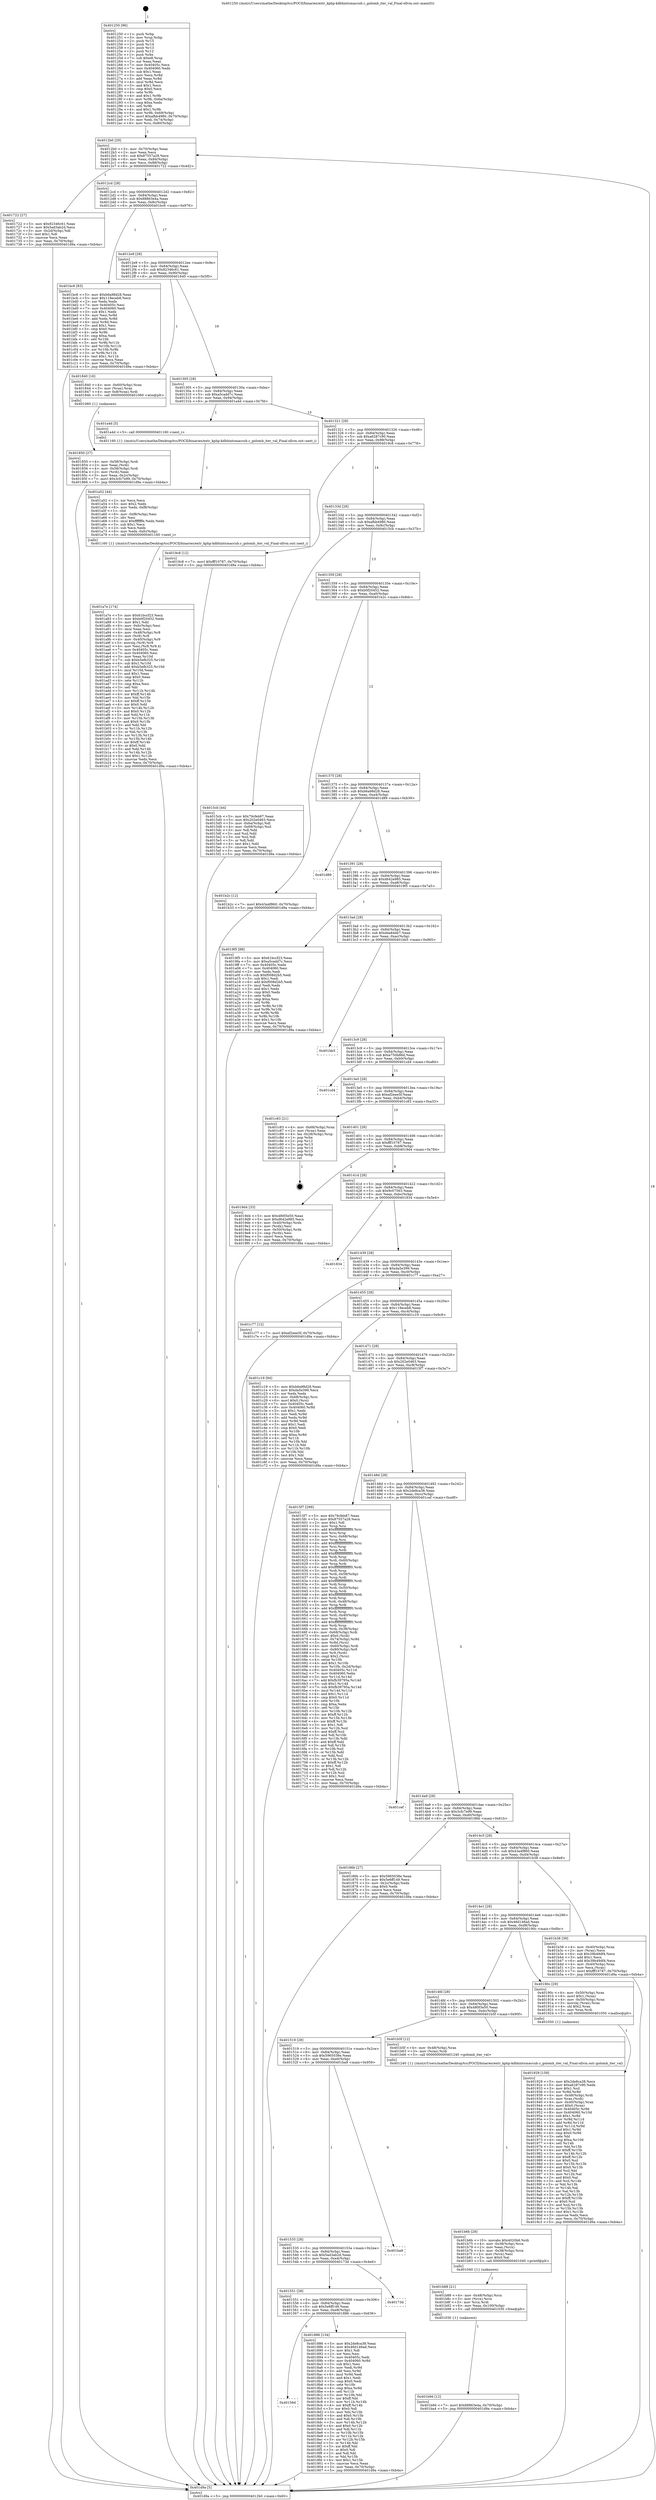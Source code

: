 digraph "0x401250" {
  label = "0x401250 (/mnt/c/Users/mathe/Desktop/tcc/POCII/binaries/extr_kphp-kdbhintsmaccub.c_golomb_iter_val_Final-ollvm.out::main(0))"
  labelloc = "t"
  node[shape=record]

  Entry [label="",width=0.3,height=0.3,shape=circle,fillcolor=black,style=filled]
  "0x4012b0" [label="{
     0x4012b0 [29]\l
     | [instrs]\l
     &nbsp;&nbsp;0x4012b0 \<+3\>: mov -0x70(%rbp),%eax\l
     &nbsp;&nbsp;0x4012b3 \<+2\>: mov %eax,%ecx\l
     &nbsp;&nbsp;0x4012b5 \<+6\>: sub $0x87557a28,%ecx\l
     &nbsp;&nbsp;0x4012bb \<+6\>: mov %eax,-0x84(%rbp)\l
     &nbsp;&nbsp;0x4012c1 \<+6\>: mov %ecx,-0x88(%rbp)\l
     &nbsp;&nbsp;0x4012c7 \<+6\>: je 0000000000401722 \<main+0x4d2\>\l
  }"]
  "0x401722" [label="{
     0x401722 [27]\l
     | [instrs]\l
     &nbsp;&nbsp;0x401722 \<+5\>: mov $0x92346c61,%eax\l
     &nbsp;&nbsp;0x401727 \<+5\>: mov $0x5ad3ab2d,%ecx\l
     &nbsp;&nbsp;0x40172c \<+3\>: mov -0x2d(%rbp),%dl\l
     &nbsp;&nbsp;0x40172f \<+3\>: test $0x1,%dl\l
     &nbsp;&nbsp;0x401732 \<+3\>: cmovne %ecx,%eax\l
     &nbsp;&nbsp;0x401735 \<+3\>: mov %eax,-0x70(%rbp)\l
     &nbsp;&nbsp;0x401738 \<+5\>: jmp 0000000000401d9a \<main+0xb4a\>\l
  }"]
  "0x4012cd" [label="{
     0x4012cd [28]\l
     | [instrs]\l
     &nbsp;&nbsp;0x4012cd \<+5\>: jmp 00000000004012d2 \<main+0x82\>\l
     &nbsp;&nbsp;0x4012d2 \<+6\>: mov -0x84(%rbp),%eax\l
     &nbsp;&nbsp;0x4012d8 \<+5\>: sub $0x88863e4a,%eax\l
     &nbsp;&nbsp;0x4012dd \<+6\>: mov %eax,-0x8c(%rbp)\l
     &nbsp;&nbsp;0x4012e3 \<+6\>: je 0000000000401bc6 \<main+0x976\>\l
  }"]
  Exit [label="",width=0.3,height=0.3,shape=circle,fillcolor=black,style=filled,peripheries=2]
  "0x401bc6" [label="{
     0x401bc6 [83]\l
     | [instrs]\l
     &nbsp;&nbsp;0x401bc6 \<+5\>: mov $0xb6a98d28,%eax\l
     &nbsp;&nbsp;0x401bcb \<+5\>: mov $0x119eceb8,%ecx\l
     &nbsp;&nbsp;0x401bd0 \<+2\>: xor %edx,%edx\l
     &nbsp;&nbsp;0x401bd2 \<+7\>: mov 0x40405c,%esi\l
     &nbsp;&nbsp;0x401bd9 \<+7\>: mov 0x404060,%edi\l
     &nbsp;&nbsp;0x401be0 \<+3\>: sub $0x1,%edx\l
     &nbsp;&nbsp;0x401be3 \<+3\>: mov %esi,%r8d\l
     &nbsp;&nbsp;0x401be6 \<+3\>: add %edx,%r8d\l
     &nbsp;&nbsp;0x401be9 \<+4\>: imul %r8d,%esi\l
     &nbsp;&nbsp;0x401bed \<+3\>: and $0x1,%esi\l
     &nbsp;&nbsp;0x401bf0 \<+3\>: cmp $0x0,%esi\l
     &nbsp;&nbsp;0x401bf3 \<+4\>: sete %r9b\l
     &nbsp;&nbsp;0x401bf7 \<+3\>: cmp $0xa,%edi\l
     &nbsp;&nbsp;0x401bfa \<+4\>: setl %r10b\l
     &nbsp;&nbsp;0x401bfe \<+3\>: mov %r9b,%r11b\l
     &nbsp;&nbsp;0x401c01 \<+3\>: and %r10b,%r11b\l
     &nbsp;&nbsp;0x401c04 \<+3\>: xor %r10b,%r9b\l
     &nbsp;&nbsp;0x401c07 \<+3\>: or %r9b,%r11b\l
     &nbsp;&nbsp;0x401c0a \<+4\>: test $0x1,%r11b\l
     &nbsp;&nbsp;0x401c0e \<+3\>: cmovne %ecx,%eax\l
     &nbsp;&nbsp;0x401c11 \<+3\>: mov %eax,-0x70(%rbp)\l
     &nbsp;&nbsp;0x401c14 \<+5\>: jmp 0000000000401d9a \<main+0xb4a\>\l
  }"]
  "0x4012e9" [label="{
     0x4012e9 [28]\l
     | [instrs]\l
     &nbsp;&nbsp;0x4012e9 \<+5\>: jmp 00000000004012ee \<main+0x9e\>\l
     &nbsp;&nbsp;0x4012ee \<+6\>: mov -0x84(%rbp),%eax\l
     &nbsp;&nbsp;0x4012f4 \<+5\>: sub $0x92346c61,%eax\l
     &nbsp;&nbsp;0x4012f9 \<+6\>: mov %eax,-0x90(%rbp)\l
     &nbsp;&nbsp;0x4012ff \<+6\>: je 0000000000401840 \<main+0x5f0\>\l
  }"]
  "0x401b9d" [label="{
     0x401b9d [12]\l
     | [instrs]\l
     &nbsp;&nbsp;0x401b9d \<+7\>: movl $0x88863e4a,-0x70(%rbp)\l
     &nbsp;&nbsp;0x401ba4 \<+5\>: jmp 0000000000401d9a \<main+0xb4a\>\l
  }"]
  "0x401840" [label="{
     0x401840 [16]\l
     | [instrs]\l
     &nbsp;&nbsp;0x401840 \<+4\>: mov -0x60(%rbp),%rax\l
     &nbsp;&nbsp;0x401844 \<+3\>: mov (%rax),%rax\l
     &nbsp;&nbsp;0x401847 \<+4\>: mov 0x8(%rax),%rdi\l
     &nbsp;&nbsp;0x40184b \<+5\>: call 0000000000401060 \<atoi@plt\>\l
     | [calls]\l
     &nbsp;&nbsp;0x401060 \{1\} (unknown)\l
  }"]
  "0x401305" [label="{
     0x401305 [28]\l
     | [instrs]\l
     &nbsp;&nbsp;0x401305 \<+5\>: jmp 000000000040130a \<main+0xba\>\l
     &nbsp;&nbsp;0x40130a \<+6\>: mov -0x84(%rbp),%eax\l
     &nbsp;&nbsp;0x401310 \<+5\>: sub $0xa5cadd7c,%eax\l
     &nbsp;&nbsp;0x401315 \<+6\>: mov %eax,-0x94(%rbp)\l
     &nbsp;&nbsp;0x40131b \<+6\>: je 0000000000401a4d \<main+0x7fd\>\l
  }"]
  "0x401b88" [label="{
     0x401b88 [21]\l
     | [instrs]\l
     &nbsp;&nbsp;0x401b88 \<+4\>: mov -0x48(%rbp),%rcx\l
     &nbsp;&nbsp;0x401b8c \<+3\>: mov (%rcx),%rcx\l
     &nbsp;&nbsp;0x401b8f \<+3\>: mov %rcx,%rdi\l
     &nbsp;&nbsp;0x401b92 \<+6\>: mov %eax,-0x100(%rbp)\l
     &nbsp;&nbsp;0x401b98 \<+5\>: call 0000000000401030 \<free@plt\>\l
     | [calls]\l
     &nbsp;&nbsp;0x401030 \{1\} (unknown)\l
  }"]
  "0x401a4d" [label="{
     0x401a4d [5]\l
     | [instrs]\l
     &nbsp;&nbsp;0x401a4d \<+5\>: call 0000000000401160 \<next_i\>\l
     | [calls]\l
     &nbsp;&nbsp;0x401160 \{1\} (/mnt/c/Users/mathe/Desktop/tcc/POCII/binaries/extr_kphp-kdbhintsmaccub.c_golomb_iter_val_Final-ollvm.out::next_i)\l
  }"]
  "0x401321" [label="{
     0x401321 [28]\l
     | [instrs]\l
     &nbsp;&nbsp;0x401321 \<+5\>: jmp 0000000000401326 \<main+0xd6\>\l
     &nbsp;&nbsp;0x401326 \<+6\>: mov -0x84(%rbp),%eax\l
     &nbsp;&nbsp;0x40132c \<+5\>: sub $0xa6287c90,%eax\l
     &nbsp;&nbsp;0x401331 \<+6\>: mov %eax,-0x98(%rbp)\l
     &nbsp;&nbsp;0x401337 \<+6\>: je 00000000004019c8 \<main+0x778\>\l
  }"]
  "0x401b6b" [label="{
     0x401b6b [29]\l
     | [instrs]\l
     &nbsp;&nbsp;0x401b6b \<+10\>: movabs $0x4020b6,%rdi\l
     &nbsp;&nbsp;0x401b75 \<+4\>: mov -0x38(%rbp),%rcx\l
     &nbsp;&nbsp;0x401b79 \<+2\>: mov %eax,(%rcx)\l
     &nbsp;&nbsp;0x401b7b \<+4\>: mov -0x38(%rbp),%rcx\l
     &nbsp;&nbsp;0x401b7f \<+2\>: mov (%rcx),%esi\l
     &nbsp;&nbsp;0x401b81 \<+2\>: mov $0x0,%al\l
     &nbsp;&nbsp;0x401b83 \<+5\>: call 0000000000401040 \<printf@plt\>\l
     | [calls]\l
     &nbsp;&nbsp;0x401040 \{1\} (unknown)\l
  }"]
  "0x4019c8" [label="{
     0x4019c8 [12]\l
     | [instrs]\l
     &nbsp;&nbsp;0x4019c8 \<+7\>: movl $0xfff10787,-0x70(%rbp)\l
     &nbsp;&nbsp;0x4019cf \<+5\>: jmp 0000000000401d9a \<main+0xb4a\>\l
  }"]
  "0x40133d" [label="{
     0x40133d [28]\l
     | [instrs]\l
     &nbsp;&nbsp;0x40133d \<+5\>: jmp 0000000000401342 \<main+0xf2\>\l
     &nbsp;&nbsp;0x401342 \<+6\>: mov -0x84(%rbp),%eax\l
     &nbsp;&nbsp;0x401348 \<+5\>: sub $0xafbb4980,%eax\l
     &nbsp;&nbsp;0x40134d \<+6\>: mov %eax,-0x9c(%rbp)\l
     &nbsp;&nbsp;0x401353 \<+6\>: je 00000000004015cb \<main+0x37b\>\l
  }"]
  "0x401a7e" [label="{
     0x401a7e [174]\l
     | [instrs]\l
     &nbsp;&nbsp;0x401a7e \<+5\>: mov $0x61bccf23,%ecx\l
     &nbsp;&nbsp;0x401a83 \<+5\>: mov $0xb0f20452,%edx\l
     &nbsp;&nbsp;0x401a88 \<+3\>: mov $0x1,%dil\l
     &nbsp;&nbsp;0x401a8b \<+6\>: mov -0xfc(%rbp),%esi\l
     &nbsp;&nbsp;0x401a91 \<+3\>: imul %eax,%esi\l
     &nbsp;&nbsp;0x401a94 \<+4\>: mov -0x48(%rbp),%r8\l
     &nbsp;&nbsp;0x401a98 \<+3\>: mov (%r8),%r8\l
     &nbsp;&nbsp;0x401a9b \<+4\>: mov -0x40(%rbp),%r9\l
     &nbsp;&nbsp;0x401a9f \<+3\>: movslq (%r9),%r9\l
     &nbsp;&nbsp;0x401aa2 \<+4\>: mov %esi,(%r8,%r9,4)\l
     &nbsp;&nbsp;0x401aa6 \<+7\>: mov 0x40405c,%eax\l
     &nbsp;&nbsp;0x401aad \<+7\>: mov 0x404060,%esi\l
     &nbsp;&nbsp;0x401ab4 \<+3\>: mov %eax,%r10d\l
     &nbsp;&nbsp;0x401ab7 \<+7\>: sub $0xb5efb325,%r10d\l
     &nbsp;&nbsp;0x401abe \<+4\>: sub $0x1,%r10d\l
     &nbsp;&nbsp;0x401ac2 \<+7\>: add $0xb5efb325,%r10d\l
     &nbsp;&nbsp;0x401ac9 \<+4\>: imul %r10d,%eax\l
     &nbsp;&nbsp;0x401acd \<+3\>: and $0x1,%eax\l
     &nbsp;&nbsp;0x401ad0 \<+3\>: cmp $0x0,%eax\l
     &nbsp;&nbsp;0x401ad3 \<+4\>: sete %r11b\l
     &nbsp;&nbsp;0x401ad7 \<+3\>: cmp $0xa,%esi\l
     &nbsp;&nbsp;0x401ada \<+3\>: setl %bl\l
     &nbsp;&nbsp;0x401add \<+3\>: mov %r11b,%r14b\l
     &nbsp;&nbsp;0x401ae0 \<+4\>: xor $0xff,%r14b\l
     &nbsp;&nbsp;0x401ae4 \<+3\>: mov %bl,%r15b\l
     &nbsp;&nbsp;0x401ae7 \<+4\>: xor $0xff,%r15b\l
     &nbsp;&nbsp;0x401aeb \<+4\>: xor $0x0,%dil\l
     &nbsp;&nbsp;0x401aef \<+3\>: mov %r14b,%r12b\l
     &nbsp;&nbsp;0x401af2 \<+4\>: and $0x0,%r12b\l
     &nbsp;&nbsp;0x401af6 \<+3\>: and %dil,%r11b\l
     &nbsp;&nbsp;0x401af9 \<+3\>: mov %r15b,%r13b\l
     &nbsp;&nbsp;0x401afc \<+4\>: and $0x0,%r13b\l
     &nbsp;&nbsp;0x401b00 \<+3\>: and %dil,%bl\l
     &nbsp;&nbsp;0x401b03 \<+3\>: or %r11b,%r12b\l
     &nbsp;&nbsp;0x401b06 \<+3\>: or %bl,%r13b\l
     &nbsp;&nbsp;0x401b09 \<+3\>: xor %r13b,%r12b\l
     &nbsp;&nbsp;0x401b0c \<+3\>: or %r15b,%r14b\l
     &nbsp;&nbsp;0x401b0f \<+4\>: xor $0xff,%r14b\l
     &nbsp;&nbsp;0x401b13 \<+4\>: or $0x0,%dil\l
     &nbsp;&nbsp;0x401b17 \<+3\>: and %dil,%r14b\l
     &nbsp;&nbsp;0x401b1a \<+3\>: or %r14b,%r12b\l
     &nbsp;&nbsp;0x401b1d \<+4\>: test $0x1,%r12b\l
     &nbsp;&nbsp;0x401b21 \<+3\>: cmovne %edx,%ecx\l
     &nbsp;&nbsp;0x401b24 \<+3\>: mov %ecx,-0x70(%rbp)\l
     &nbsp;&nbsp;0x401b27 \<+5\>: jmp 0000000000401d9a \<main+0xb4a\>\l
  }"]
  "0x4015cb" [label="{
     0x4015cb [44]\l
     | [instrs]\l
     &nbsp;&nbsp;0x4015cb \<+5\>: mov $0x79cfeb87,%eax\l
     &nbsp;&nbsp;0x4015d0 \<+5\>: mov $0x202e0463,%ecx\l
     &nbsp;&nbsp;0x4015d5 \<+3\>: mov -0x6a(%rbp),%dl\l
     &nbsp;&nbsp;0x4015d8 \<+4\>: mov -0x69(%rbp),%sil\l
     &nbsp;&nbsp;0x4015dc \<+3\>: mov %dl,%dil\l
     &nbsp;&nbsp;0x4015df \<+3\>: and %sil,%dil\l
     &nbsp;&nbsp;0x4015e2 \<+3\>: xor %sil,%dl\l
     &nbsp;&nbsp;0x4015e5 \<+3\>: or %dl,%dil\l
     &nbsp;&nbsp;0x4015e8 \<+4\>: test $0x1,%dil\l
     &nbsp;&nbsp;0x4015ec \<+3\>: cmovne %ecx,%eax\l
     &nbsp;&nbsp;0x4015ef \<+3\>: mov %eax,-0x70(%rbp)\l
     &nbsp;&nbsp;0x4015f2 \<+5\>: jmp 0000000000401d9a \<main+0xb4a\>\l
  }"]
  "0x401359" [label="{
     0x401359 [28]\l
     | [instrs]\l
     &nbsp;&nbsp;0x401359 \<+5\>: jmp 000000000040135e \<main+0x10e\>\l
     &nbsp;&nbsp;0x40135e \<+6\>: mov -0x84(%rbp),%eax\l
     &nbsp;&nbsp;0x401364 \<+5\>: sub $0xb0f20452,%eax\l
     &nbsp;&nbsp;0x401369 \<+6\>: mov %eax,-0xa0(%rbp)\l
     &nbsp;&nbsp;0x40136f \<+6\>: je 0000000000401b2c \<main+0x8dc\>\l
  }"]
  "0x401d9a" [label="{
     0x401d9a [5]\l
     | [instrs]\l
     &nbsp;&nbsp;0x401d9a \<+5\>: jmp 00000000004012b0 \<main+0x60\>\l
  }"]
  "0x401250" [label="{
     0x401250 [96]\l
     | [instrs]\l
     &nbsp;&nbsp;0x401250 \<+1\>: push %rbp\l
     &nbsp;&nbsp;0x401251 \<+3\>: mov %rsp,%rbp\l
     &nbsp;&nbsp;0x401254 \<+2\>: push %r15\l
     &nbsp;&nbsp;0x401256 \<+2\>: push %r14\l
     &nbsp;&nbsp;0x401258 \<+2\>: push %r13\l
     &nbsp;&nbsp;0x40125a \<+2\>: push %r12\l
     &nbsp;&nbsp;0x40125c \<+1\>: push %rbx\l
     &nbsp;&nbsp;0x40125d \<+7\>: sub $0xe8,%rsp\l
     &nbsp;&nbsp;0x401264 \<+2\>: xor %eax,%eax\l
     &nbsp;&nbsp;0x401266 \<+7\>: mov 0x40405c,%ecx\l
     &nbsp;&nbsp;0x40126d \<+7\>: mov 0x404060,%edx\l
     &nbsp;&nbsp;0x401274 \<+3\>: sub $0x1,%eax\l
     &nbsp;&nbsp;0x401277 \<+3\>: mov %ecx,%r8d\l
     &nbsp;&nbsp;0x40127a \<+3\>: add %eax,%r8d\l
     &nbsp;&nbsp;0x40127d \<+4\>: imul %r8d,%ecx\l
     &nbsp;&nbsp;0x401281 \<+3\>: and $0x1,%ecx\l
     &nbsp;&nbsp;0x401284 \<+3\>: cmp $0x0,%ecx\l
     &nbsp;&nbsp;0x401287 \<+4\>: sete %r9b\l
     &nbsp;&nbsp;0x40128b \<+4\>: and $0x1,%r9b\l
     &nbsp;&nbsp;0x40128f \<+4\>: mov %r9b,-0x6a(%rbp)\l
     &nbsp;&nbsp;0x401293 \<+3\>: cmp $0xa,%edx\l
     &nbsp;&nbsp;0x401296 \<+4\>: setl %r9b\l
     &nbsp;&nbsp;0x40129a \<+4\>: and $0x1,%r9b\l
     &nbsp;&nbsp;0x40129e \<+4\>: mov %r9b,-0x69(%rbp)\l
     &nbsp;&nbsp;0x4012a2 \<+7\>: movl $0xafbb4980,-0x70(%rbp)\l
     &nbsp;&nbsp;0x4012a9 \<+3\>: mov %edi,-0x74(%rbp)\l
     &nbsp;&nbsp;0x4012ac \<+4\>: mov %rsi,-0x80(%rbp)\l
  }"]
  "0x401a52" [label="{
     0x401a52 [44]\l
     | [instrs]\l
     &nbsp;&nbsp;0x401a52 \<+2\>: xor %ecx,%ecx\l
     &nbsp;&nbsp;0x401a54 \<+5\>: mov $0x2,%edx\l
     &nbsp;&nbsp;0x401a59 \<+6\>: mov %edx,-0xf8(%rbp)\l
     &nbsp;&nbsp;0x401a5f \<+1\>: cltd\l
     &nbsp;&nbsp;0x401a60 \<+6\>: mov -0xf8(%rbp),%esi\l
     &nbsp;&nbsp;0x401a66 \<+2\>: idiv %esi\l
     &nbsp;&nbsp;0x401a68 \<+6\>: imul $0xfffffffe,%edx,%edx\l
     &nbsp;&nbsp;0x401a6e \<+3\>: sub $0x1,%ecx\l
     &nbsp;&nbsp;0x401a71 \<+2\>: sub %ecx,%edx\l
     &nbsp;&nbsp;0x401a73 \<+6\>: mov %edx,-0xfc(%rbp)\l
     &nbsp;&nbsp;0x401a79 \<+5\>: call 0000000000401160 \<next_i\>\l
     | [calls]\l
     &nbsp;&nbsp;0x401160 \{1\} (/mnt/c/Users/mathe/Desktop/tcc/POCII/binaries/extr_kphp-kdbhintsmaccub.c_golomb_iter_val_Final-ollvm.out::next_i)\l
  }"]
  "0x401b2c" [label="{
     0x401b2c [12]\l
     | [instrs]\l
     &nbsp;&nbsp;0x401b2c \<+7\>: movl $0x43a4f860,-0x70(%rbp)\l
     &nbsp;&nbsp;0x401b33 \<+5\>: jmp 0000000000401d9a \<main+0xb4a\>\l
  }"]
  "0x401375" [label="{
     0x401375 [28]\l
     | [instrs]\l
     &nbsp;&nbsp;0x401375 \<+5\>: jmp 000000000040137a \<main+0x12a\>\l
     &nbsp;&nbsp;0x40137a \<+6\>: mov -0x84(%rbp),%eax\l
     &nbsp;&nbsp;0x401380 \<+5\>: sub $0xb6a98d28,%eax\l
     &nbsp;&nbsp;0x401385 \<+6\>: mov %eax,-0xa4(%rbp)\l
     &nbsp;&nbsp;0x40138b \<+6\>: je 0000000000401d89 \<main+0xb39\>\l
  }"]
  "0x401929" [label="{
     0x401929 [159]\l
     | [instrs]\l
     &nbsp;&nbsp;0x401929 \<+5\>: mov $0x2de8ca38,%ecx\l
     &nbsp;&nbsp;0x40192e \<+5\>: mov $0xa6287c90,%edx\l
     &nbsp;&nbsp;0x401933 \<+3\>: mov $0x1,%sil\l
     &nbsp;&nbsp;0x401936 \<+3\>: xor %r8d,%r8d\l
     &nbsp;&nbsp;0x401939 \<+4\>: mov -0x48(%rbp),%rdi\l
     &nbsp;&nbsp;0x40193d \<+3\>: mov %rax,(%rdi)\l
     &nbsp;&nbsp;0x401940 \<+4\>: mov -0x40(%rbp),%rax\l
     &nbsp;&nbsp;0x401944 \<+6\>: movl $0x0,(%rax)\l
     &nbsp;&nbsp;0x40194a \<+8\>: mov 0x40405c,%r9d\l
     &nbsp;&nbsp;0x401952 \<+8\>: mov 0x404060,%r10d\l
     &nbsp;&nbsp;0x40195a \<+4\>: sub $0x1,%r8d\l
     &nbsp;&nbsp;0x40195e \<+3\>: mov %r9d,%r11d\l
     &nbsp;&nbsp;0x401961 \<+3\>: add %r8d,%r11d\l
     &nbsp;&nbsp;0x401964 \<+4\>: imul %r11d,%r9d\l
     &nbsp;&nbsp;0x401968 \<+4\>: and $0x1,%r9d\l
     &nbsp;&nbsp;0x40196c \<+4\>: cmp $0x0,%r9d\l
     &nbsp;&nbsp;0x401970 \<+3\>: sete %bl\l
     &nbsp;&nbsp;0x401973 \<+4\>: cmp $0xa,%r10d\l
     &nbsp;&nbsp;0x401977 \<+4\>: setl %r14b\l
     &nbsp;&nbsp;0x40197b \<+3\>: mov %bl,%r15b\l
     &nbsp;&nbsp;0x40197e \<+4\>: xor $0xff,%r15b\l
     &nbsp;&nbsp;0x401982 \<+3\>: mov %r14b,%r12b\l
     &nbsp;&nbsp;0x401985 \<+4\>: xor $0xff,%r12b\l
     &nbsp;&nbsp;0x401989 \<+4\>: xor $0x0,%sil\l
     &nbsp;&nbsp;0x40198d \<+3\>: mov %r15b,%r13b\l
     &nbsp;&nbsp;0x401990 \<+4\>: and $0x0,%r13b\l
     &nbsp;&nbsp;0x401994 \<+3\>: and %sil,%bl\l
     &nbsp;&nbsp;0x401997 \<+3\>: mov %r12b,%al\l
     &nbsp;&nbsp;0x40199a \<+2\>: and $0x0,%al\l
     &nbsp;&nbsp;0x40199c \<+3\>: and %sil,%r14b\l
     &nbsp;&nbsp;0x40199f \<+3\>: or %bl,%r13b\l
     &nbsp;&nbsp;0x4019a2 \<+3\>: or %r14b,%al\l
     &nbsp;&nbsp;0x4019a5 \<+3\>: xor %al,%r13b\l
     &nbsp;&nbsp;0x4019a8 \<+3\>: or %r12b,%r15b\l
     &nbsp;&nbsp;0x4019ab \<+4\>: xor $0xff,%r15b\l
     &nbsp;&nbsp;0x4019af \<+4\>: or $0x0,%sil\l
     &nbsp;&nbsp;0x4019b3 \<+3\>: and %sil,%r15b\l
     &nbsp;&nbsp;0x4019b6 \<+3\>: or %r15b,%r13b\l
     &nbsp;&nbsp;0x4019b9 \<+4\>: test $0x1,%r13b\l
     &nbsp;&nbsp;0x4019bd \<+3\>: cmovne %edx,%ecx\l
     &nbsp;&nbsp;0x4019c0 \<+3\>: mov %ecx,-0x70(%rbp)\l
     &nbsp;&nbsp;0x4019c3 \<+5\>: jmp 0000000000401d9a \<main+0xb4a\>\l
  }"]
  "0x401d89" [label="{
     0x401d89\l
  }", style=dashed]
  "0x401391" [label="{
     0x401391 [28]\l
     | [instrs]\l
     &nbsp;&nbsp;0x401391 \<+5\>: jmp 0000000000401396 \<main+0x146\>\l
     &nbsp;&nbsp;0x401396 \<+6\>: mov -0x84(%rbp),%eax\l
     &nbsp;&nbsp;0x40139c \<+5\>: sub $0xd642e985,%eax\l
     &nbsp;&nbsp;0x4013a1 \<+6\>: mov %eax,-0xa8(%rbp)\l
     &nbsp;&nbsp;0x4013a7 \<+6\>: je 00000000004019f5 \<main+0x7a5\>\l
  }"]
  "0x40156d" [label="{
     0x40156d\l
  }", style=dashed]
  "0x4019f5" [label="{
     0x4019f5 [88]\l
     | [instrs]\l
     &nbsp;&nbsp;0x4019f5 \<+5\>: mov $0x61bccf23,%eax\l
     &nbsp;&nbsp;0x4019fa \<+5\>: mov $0xa5cadd7c,%ecx\l
     &nbsp;&nbsp;0x4019ff \<+7\>: mov 0x40405c,%edx\l
     &nbsp;&nbsp;0x401a06 \<+7\>: mov 0x404060,%esi\l
     &nbsp;&nbsp;0x401a0d \<+2\>: mov %edx,%edi\l
     &nbsp;&nbsp;0x401a0f \<+6\>: sub $0xf008d2b5,%edi\l
     &nbsp;&nbsp;0x401a15 \<+3\>: sub $0x1,%edi\l
     &nbsp;&nbsp;0x401a18 \<+6\>: add $0xf008d2b5,%edi\l
     &nbsp;&nbsp;0x401a1e \<+3\>: imul %edi,%edx\l
     &nbsp;&nbsp;0x401a21 \<+3\>: and $0x1,%edx\l
     &nbsp;&nbsp;0x401a24 \<+3\>: cmp $0x0,%edx\l
     &nbsp;&nbsp;0x401a27 \<+4\>: sete %r8b\l
     &nbsp;&nbsp;0x401a2b \<+3\>: cmp $0xa,%esi\l
     &nbsp;&nbsp;0x401a2e \<+4\>: setl %r9b\l
     &nbsp;&nbsp;0x401a32 \<+3\>: mov %r8b,%r10b\l
     &nbsp;&nbsp;0x401a35 \<+3\>: and %r9b,%r10b\l
     &nbsp;&nbsp;0x401a38 \<+3\>: xor %r9b,%r8b\l
     &nbsp;&nbsp;0x401a3b \<+3\>: or %r8b,%r10b\l
     &nbsp;&nbsp;0x401a3e \<+4\>: test $0x1,%r10b\l
     &nbsp;&nbsp;0x401a42 \<+3\>: cmovne %ecx,%eax\l
     &nbsp;&nbsp;0x401a45 \<+3\>: mov %eax,-0x70(%rbp)\l
     &nbsp;&nbsp;0x401a48 \<+5\>: jmp 0000000000401d9a \<main+0xb4a\>\l
  }"]
  "0x4013ad" [label="{
     0x4013ad [28]\l
     | [instrs]\l
     &nbsp;&nbsp;0x4013ad \<+5\>: jmp 00000000004013b2 \<main+0x162\>\l
     &nbsp;&nbsp;0x4013b2 \<+6\>: mov -0x84(%rbp),%eax\l
     &nbsp;&nbsp;0x4013b8 \<+5\>: sub $0xdea84eb7,%eax\l
     &nbsp;&nbsp;0x4013bd \<+6\>: mov %eax,-0xac(%rbp)\l
     &nbsp;&nbsp;0x4013c3 \<+6\>: je 0000000000401bb5 \<main+0x965\>\l
  }"]
  "0x401886" [label="{
     0x401886 [134]\l
     | [instrs]\l
     &nbsp;&nbsp;0x401886 \<+5\>: mov $0x2de8ca38,%eax\l
     &nbsp;&nbsp;0x40188b \<+5\>: mov $0x46d146ad,%ecx\l
     &nbsp;&nbsp;0x401890 \<+2\>: mov $0x1,%dl\l
     &nbsp;&nbsp;0x401892 \<+2\>: xor %esi,%esi\l
     &nbsp;&nbsp;0x401894 \<+7\>: mov 0x40405c,%edi\l
     &nbsp;&nbsp;0x40189b \<+8\>: mov 0x404060,%r8d\l
     &nbsp;&nbsp;0x4018a3 \<+3\>: sub $0x1,%esi\l
     &nbsp;&nbsp;0x4018a6 \<+3\>: mov %edi,%r9d\l
     &nbsp;&nbsp;0x4018a9 \<+3\>: add %esi,%r9d\l
     &nbsp;&nbsp;0x4018ac \<+4\>: imul %r9d,%edi\l
     &nbsp;&nbsp;0x4018b0 \<+3\>: and $0x1,%edi\l
     &nbsp;&nbsp;0x4018b3 \<+3\>: cmp $0x0,%edi\l
     &nbsp;&nbsp;0x4018b6 \<+4\>: sete %r10b\l
     &nbsp;&nbsp;0x4018ba \<+4\>: cmp $0xa,%r8d\l
     &nbsp;&nbsp;0x4018be \<+4\>: setl %r11b\l
     &nbsp;&nbsp;0x4018c2 \<+3\>: mov %r10b,%bl\l
     &nbsp;&nbsp;0x4018c5 \<+3\>: xor $0xff,%bl\l
     &nbsp;&nbsp;0x4018c8 \<+3\>: mov %r11b,%r14b\l
     &nbsp;&nbsp;0x4018cb \<+4\>: xor $0xff,%r14b\l
     &nbsp;&nbsp;0x4018cf \<+3\>: xor $0x0,%dl\l
     &nbsp;&nbsp;0x4018d2 \<+3\>: mov %bl,%r15b\l
     &nbsp;&nbsp;0x4018d5 \<+4\>: and $0x0,%r15b\l
     &nbsp;&nbsp;0x4018d9 \<+3\>: and %dl,%r10b\l
     &nbsp;&nbsp;0x4018dc \<+3\>: mov %r14b,%r12b\l
     &nbsp;&nbsp;0x4018df \<+4\>: and $0x0,%r12b\l
     &nbsp;&nbsp;0x4018e3 \<+3\>: and %dl,%r11b\l
     &nbsp;&nbsp;0x4018e6 \<+3\>: or %r10b,%r15b\l
     &nbsp;&nbsp;0x4018e9 \<+3\>: or %r11b,%r12b\l
     &nbsp;&nbsp;0x4018ec \<+3\>: xor %r12b,%r15b\l
     &nbsp;&nbsp;0x4018ef \<+3\>: or %r14b,%bl\l
     &nbsp;&nbsp;0x4018f2 \<+3\>: xor $0xff,%bl\l
     &nbsp;&nbsp;0x4018f5 \<+3\>: or $0x0,%dl\l
     &nbsp;&nbsp;0x4018f8 \<+2\>: and %dl,%bl\l
     &nbsp;&nbsp;0x4018fa \<+3\>: or %bl,%r15b\l
     &nbsp;&nbsp;0x4018fd \<+4\>: test $0x1,%r15b\l
     &nbsp;&nbsp;0x401901 \<+3\>: cmovne %ecx,%eax\l
     &nbsp;&nbsp;0x401904 \<+3\>: mov %eax,-0x70(%rbp)\l
     &nbsp;&nbsp;0x401907 \<+5\>: jmp 0000000000401d9a \<main+0xb4a\>\l
  }"]
  "0x401bb5" [label="{
     0x401bb5\l
  }", style=dashed]
  "0x4013c9" [label="{
     0x4013c9 [28]\l
     | [instrs]\l
     &nbsp;&nbsp;0x4013c9 \<+5\>: jmp 00000000004013ce \<main+0x17e\>\l
     &nbsp;&nbsp;0x4013ce \<+6\>: mov -0x84(%rbp),%eax\l
     &nbsp;&nbsp;0x4013d4 \<+5\>: sub $0xe750b86d,%eax\l
     &nbsp;&nbsp;0x4013d9 \<+6\>: mov %eax,-0xb0(%rbp)\l
     &nbsp;&nbsp;0x4013df \<+6\>: je 0000000000401cd4 \<main+0xa84\>\l
  }"]
  "0x401551" [label="{
     0x401551 [28]\l
     | [instrs]\l
     &nbsp;&nbsp;0x401551 \<+5\>: jmp 0000000000401556 \<main+0x306\>\l
     &nbsp;&nbsp;0x401556 \<+6\>: mov -0x84(%rbp),%eax\l
     &nbsp;&nbsp;0x40155c \<+5\>: sub $0x5e6ff149,%eax\l
     &nbsp;&nbsp;0x401561 \<+6\>: mov %eax,-0xe8(%rbp)\l
     &nbsp;&nbsp;0x401567 \<+6\>: je 0000000000401886 \<main+0x636\>\l
  }"]
  "0x401cd4" [label="{
     0x401cd4\l
  }", style=dashed]
  "0x4013e5" [label="{
     0x4013e5 [28]\l
     | [instrs]\l
     &nbsp;&nbsp;0x4013e5 \<+5\>: jmp 00000000004013ea \<main+0x19a\>\l
     &nbsp;&nbsp;0x4013ea \<+6\>: mov -0x84(%rbp),%eax\l
     &nbsp;&nbsp;0x4013f0 \<+5\>: sub $0xef2eee5f,%eax\l
     &nbsp;&nbsp;0x4013f5 \<+6\>: mov %eax,-0xb4(%rbp)\l
     &nbsp;&nbsp;0x4013fb \<+6\>: je 0000000000401c83 \<main+0xa33\>\l
  }"]
  "0x40173d" [label="{
     0x40173d\l
  }", style=dashed]
  "0x401c83" [label="{
     0x401c83 [21]\l
     | [instrs]\l
     &nbsp;&nbsp;0x401c83 \<+4\>: mov -0x68(%rbp),%rax\l
     &nbsp;&nbsp;0x401c87 \<+2\>: mov (%rax),%eax\l
     &nbsp;&nbsp;0x401c89 \<+4\>: lea -0x28(%rbp),%rsp\l
     &nbsp;&nbsp;0x401c8d \<+1\>: pop %rbx\l
     &nbsp;&nbsp;0x401c8e \<+2\>: pop %r12\l
     &nbsp;&nbsp;0x401c90 \<+2\>: pop %r13\l
     &nbsp;&nbsp;0x401c92 \<+2\>: pop %r14\l
     &nbsp;&nbsp;0x401c94 \<+2\>: pop %r15\l
     &nbsp;&nbsp;0x401c96 \<+1\>: pop %rbp\l
     &nbsp;&nbsp;0x401c97 \<+1\>: ret\l
  }"]
  "0x401401" [label="{
     0x401401 [28]\l
     | [instrs]\l
     &nbsp;&nbsp;0x401401 \<+5\>: jmp 0000000000401406 \<main+0x1b6\>\l
     &nbsp;&nbsp;0x401406 \<+6\>: mov -0x84(%rbp),%eax\l
     &nbsp;&nbsp;0x40140c \<+5\>: sub $0xfff10787,%eax\l
     &nbsp;&nbsp;0x401411 \<+6\>: mov %eax,-0xb8(%rbp)\l
     &nbsp;&nbsp;0x401417 \<+6\>: je 00000000004019d4 \<main+0x784\>\l
  }"]
  "0x401535" [label="{
     0x401535 [28]\l
     | [instrs]\l
     &nbsp;&nbsp;0x401535 \<+5\>: jmp 000000000040153a \<main+0x2ea\>\l
     &nbsp;&nbsp;0x40153a \<+6\>: mov -0x84(%rbp),%eax\l
     &nbsp;&nbsp;0x401540 \<+5\>: sub $0x5ad3ab2d,%eax\l
     &nbsp;&nbsp;0x401545 \<+6\>: mov %eax,-0xe4(%rbp)\l
     &nbsp;&nbsp;0x40154b \<+6\>: je 000000000040173d \<main+0x4ed\>\l
  }"]
  "0x4019d4" [label="{
     0x4019d4 [33]\l
     | [instrs]\l
     &nbsp;&nbsp;0x4019d4 \<+5\>: mov $0x480f3e50,%eax\l
     &nbsp;&nbsp;0x4019d9 \<+5\>: mov $0xd642e985,%ecx\l
     &nbsp;&nbsp;0x4019de \<+4\>: mov -0x40(%rbp),%rdx\l
     &nbsp;&nbsp;0x4019e2 \<+2\>: mov (%rdx),%esi\l
     &nbsp;&nbsp;0x4019e4 \<+4\>: mov -0x50(%rbp),%rdx\l
     &nbsp;&nbsp;0x4019e8 \<+2\>: cmp (%rdx),%esi\l
     &nbsp;&nbsp;0x4019ea \<+3\>: cmovl %ecx,%eax\l
     &nbsp;&nbsp;0x4019ed \<+3\>: mov %eax,-0x70(%rbp)\l
     &nbsp;&nbsp;0x4019f0 \<+5\>: jmp 0000000000401d9a \<main+0xb4a\>\l
  }"]
  "0x40141d" [label="{
     0x40141d [28]\l
     | [instrs]\l
     &nbsp;&nbsp;0x40141d \<+5\>: jmp 0000000000401422 \<main+0x1d2\>\l
     &nbsp;&nbsp;0x401422 \<+6\>: mov -0x84(%rbp),%eax\l
     &nbsp;&nbsp;0x401428 \<+5\>: sub $0x9c07563,%eax\l
     &nbsp;&nbsp;0x40142d \<+6\>: mov %eax,-0xbc(%rbp)\l
     &nbsp;&nbsp;0x401433 \<+6\>: je 0000000000401834 \<main+0x5e4\>\l
  }"]
  "0x401ba9" [label="{
     0x401ba9\l
  }", style=dashed]
  "0x401834" [label="{
     0x401834\l
  }", style=dashed]
  "0x401439" [label="{
     0x401439 [28]\l
     | [instrs]\l
     &nbsp;&nbsp;0x401439 \<+5\>: jmp 000000000040143e \<main+0x1ee\>\l
     &nbsp;&nbsp;0x40143e \<+6\>: mov -0x84(%rbp),%eax\l
     &nbsp;&nbsp;0x401444 \<+5\>: sub $0xda5e399,%eax\l
     &nbsp;&nbsp;0x401449 \<+6\>: mov %eax,-0xc0(%rbp)\l
     &nbsp;&nbsp;0x40144f \<+6\>: je 0000000000401c77 \<main+0xa27\>\l
  }"]
  "0x401519" [label="{
     0x401519 [28]\l
     | [instrs]\l
     &nbsp;&nbsp;0x401519 \<+5\>: jmp 000000000040151e \<main+0x2ce\>\l
     &nbsp;&nbsp;0x40151e \<+6\>: mov -0x84(%rbp),%eax\l
     &nbsp;&nbsp;0x401524 \<+5\>: sub $0x5965038e,%eax\l
     &nbsp;&nbsp;0x401529 \<+6\>: mov %eax,-0xe0(%rbp)\l
     &nbsp;&nbsp;0x40152f \<+6\>: je 0000000000401ba9 \<main+0x959\>\l
  }"]
  "0x401c77" [label="{
     0x401c77 [12]\l
     | [instrs]\l
     &nbsp;&nbsp;0x401c77 \<+7\>: movl $0xef2eee5f,-0x70(%rbp)\l
     &nbsp;&nbsp;0x401c7e \<+5\>: jmp 0000000000401d9a \<main+0xb4a\>\l
  }"]
  "0x401455" [label="{
     0x401455 [28]\l
     | [instrs]\l
     &nbsp;&nbsp;0x401455 \<+5\>: jmp 000000000040145a \<main+0x20a\>\l
     &nbsp;&nbsp;0x40145a \<+6\>: mov -0x84(%rbp),%eax\l
     &nbsp;&nbsp;0x401460 \<+5\>: sub $0x119eceb8,%eax\l
     &nbsp;&nbsp;0x401465 \<+6\>: mov %eax,-0xc4(%rbp)\l
     &nbsp;&nbsp;0x40146b \<+6\>: je 0000000000401c19 \<main+0x9c9\>\l
  }"]
  "0x401b5f" [label="{
     0x401b5f [12]\l
     | [instrs]\l
     &nbsp;&nbsp;0x401b5f \<+4\>: mov -0x48(%rbp),%rax\l
     &nbsp;&nbsp;0x401b63 \<+3\>: mov (%rax),%rdi\l
     &nbsp;&nbsp;0x401b66 \<+5\>: call 0000000000401240 \<golomb_iter_val\>\l
     | [calls]\l
     &nbsp;&nbsp;0x401240 \{1\} (/mnt/c/Users/mathe/Desktop/tcc/POCII/binaries/extr_kphp-kdbhintsmaccub.c_golomb_iter_val_Final-ollvm.out::golomb_iter_val)\l
  }"]
  "0x401c19" [label="{
     0x401c19 [94]\l
     | [instrs]\l
     &nbsp;&nbsp;0x401c19 \<+5\>: mov $0xb6a98d28,%eax\l
     &nbsp;&nbsp;0x401c1e \<+5\>: mov $0xda5e399,%ecx\l
     &nbsp;&nbsp;0x401c23 \<+2\>: xor %edx,%edx\l
     &nbsp;&nbsp;0x401c25 \<+4\>: mov -0x68(%rbp),%rsi\l
     &nbsp;&nbsp;0x401c29 \<+6\>: movl $0x0,(%rsi)\l
     &nbsp;&nbsp;0x401c2f \<+7\>: mov 0x40405c,%edi\l
     &nbsp;&nbsp;0x401c36 \<+8\>: mov 0x404060,%r8d\l
     &nbsp;&nbsp;0x401c3e \<+3\>: sub $0x1,%edx\l
     &nbsp;&nbsp;0x401c41 \<+3\>: mov %edi,%r9d\l
     &nbsp;&nbsp;0x401c44 \<+3\>: add %edx,%r9d\l
     &nbsp;&nbsp;0x401c47 \<+4\>: imul %r9d,%edi\l
     &nbsp;&nbsp;0x401c4b \<+3\>: and $0x1,%edi\l
     &nbsp;&nbsp;0x401c4e \<+3\>: cmp $0x0,%edi\l
     &nbsp;&nbsp;0x401c51 \<+4\>: sete %r10b\l
     &nbsp;&nbsp;0x401c55 \<+4\>: cmp $0xa,%r8d\l
     &nbsp;&nbsp;0x401c59 \<+4\>: setl %r11b\l
     &nbsp;&nbsp;0x401c5d \<+3\>: mov %r10b,%bl\l
     &nbsp;&nbsp;0x401c60 \<+3\>: and %r11b,%bl\l
     &nbsp;&nbsp;0x401c63 \<+3\>: xor %r11b,%r10b\l
     &nbsp;&nbsp;0x401c66 \<+3\>: or %r10b,%bl\l
     &nbsp;&nbsp;0x401c69 \<+3\>: test $0x1,%bl\l
     &nbsp;&nbsp;0x401c6c \<+3\>: cmovne %ecx,%eax\l
     &nbsp;&nbsp;0x401c6f \<+3\>: mov %eax,-0x70(%rbp)\l
     &nbsp;&nbsp;0x401c72 \<+5\>: jmp 0000000000401d9a \<main+0xb4a\>\l
  }"]
  "0x401471" [label="{
     0x401471 [28]\l
     | [instrs]\l
     &nbsp;&nbsp;0x401471 \<+5\>: jmp 0000000000401476 \<main+0x226\>\l
     &nbsp;&nbsp;0x401476 \<+6\>: mov -0x84(%rbp),%eax\l
     &nbsp;&nbsp;0x40147c \<+5\>: sub $0x202e0463,%eax\l
     &nbsp;&nbsp;0x401481 \<+6\>: mov %eax,-0xc8(%rbp)\l
     &nbsp;&nbsp;0x401487 \<+6\>: je 00000000004015f7 \<main+0x3a7\>\l
  }"]
  "0x4014fd" [label="{
     0x4014fd [28]\l
     | [instrs]\l
     &nbsp;&nbsp;0x4014fd \<+5\>: jmp 0000000000401502 \<main+0x2b2\>\l
     &nbsp;&nbsp;0x401502 \<+6\>: mov -0x84(%rbp),%eax\l
     &nbsp;&nbsp;0x401508 \<+5\>: sub $0x480f3e50,%eax\l
     &nbsp;&nbsp;0x40150d \<+6\>: mov %eax,-0xdc(%rbp)\l
     &nbsp;&nbsp;0x401513 \<+6\>: je 0000000000401b5f \<main+0x90f\>\l
  }"]
  "0x4015f7" [label="{
     0x4015f7 [299]\l
     | [instrs]\l
     &nbsp;&nbsp;0x4015f7 \<+5\>: mov $0x79cfeb87,%eax\l
     &nbsp;&nbsp;0x4015fc \<+5\>: mov $0x87557a28,%ecx\l
     &nbsp;&nbsp;0x401601 \<+2\>: mov $0x1,%dl\l
     &nbsp;&nbsp;0x401603 \<+3\>: mov %rsp,%rsi\l
     &nbsp;&nbsp;0x401606 \<+4\>: add $0xfffffffffffffff0,%rsi\l
     &nbsp;&nbsp;0x40160a \<+3\>: mov %rsi,%rsp\l
     &nbsp;&nbsp;0x40160d \<+4\>: mov %rsi,-0x68(%rbp)\l
     &nbsp;&nbsp;0x401611 \<+3\>: mov %rsp,%rsi\l
     &nbsp;&nbsp;0x401614 \<+4\>: add $0xfffffffffffffff0,%rsi\l
     &nbsp;&nbsp;0x401618 \<+3\>: mov %rsi,%rsp\l
     &nbsp;&nbsp;0x40161b \<+3\>: mov %rsp,%rdi\l
     &nbsp;&nbsp;0x40161e \<+4\>: add $0xfffffffffffffff0,%rdi\l
     &nbsp;&nbsp;0x401622 \<+3\>: mov %rdi,%rsp\l
     &nbsp;&nbsp;0x401625 \<+4\>: mov %rdi,-0x60(%rbp)\l
     &nbsp;&nbsp;0x401629 \<+3\>: mov %rsp,%rdi\l
     &nbsp;&nbsp;0x40162c \<+4\>: add $0xfffffffffffffff0,%rdi\l
     &nbsp;&nbsp;0x401630 \<+3\>: mov %rdi,%rsp\l
     &nbsp;&nbsp;0x401633 \<+4\>: mov %rdi,-0x58(%rbp)\l
     &nbsp;&nbsp;0x401637 \<+3\>: mov %rsp,%rdi\l
     &nbsp;&nbsp;0x40163a \<+4\>: add $0xfffffffffffffff0,%rdi\l
     &nbsp;&nbsp;0x40163e \<+3\>: mov %rdi,%rsp\l
     &nbsp;&nbsp;0x401641 \<+4\>: mov %rdi,-0x50(%rbp)\l
     &nbsp;&nbsp;0x401645 \<+3\>: mov %rsp,%rdi\l
     &nbsp;&nbsp;0x401648 \<+4\>: add $0xfffffffffffffff0,%rdi\l
     &nbsp;&nbsp;0x40164c \<+3\>: mov %rdi,%rsp\l
     &nbsp;&nbsp;0x40164f \<+4\>: mov %rdi,-0x48(%rbp)\l
     &nbsp;&nbsp;0x401653 \<+3\>: mov %rsp,%rdi\l
     &nbsp;&nbsp;0x401656 \<+4\>: add $0xfffffffffffffff0,%rdi\l
     &nbsp;&nbsp;0x40165a \<+3\>: mov %rdi,%rsp\l
     &nbsp;&nbsp;0x40165d \<+4\>: mov %rdi,-0x40(%rbp)\l
     &nbsp;&nbsp;0x401661 \<+3\>: mov %rsp,%rdi\l
     &nbsp;&nbsp;0x401664 \<+4\>: add $0xfffffffffffffff0,%rdi\l
     &nbsp;&nbsp;0x401668 \<+3\>: mov %rdi,%rsp\l
     &nbsp;&nbsp;0x40166b \<+4\>: mov %rdi,-0x38(%rbp)\l
     &nbsp;&nbsp;0x40166f \<+4\>: mov -0x68(%rbp),%rdi\l
     &nbsp;&nbsp;0x401673 \<+6\>: movl $0x0,(%rdi)\l
     &nbsp;&nbsp;0x401679 \<+4\>: mov -0x74(%rbp),%r8d\l
     &nbsp;&nbsp;0x40167d \<+3\>: mov %r8d,(%rsi)\l
     &nbsp;&nbsp;0x401680 \<+4\>: mov -0x60(%rbp),%rdi\l
     &nbsp;&nbsp;0x401684 \<+4\>: mov -0x80(%rbp),%r9\l
     &nbsp;&nbsp;0x401688 \<+3\>: mov %r9,(%rdi)\l
     &nbsp;&nbsp;0x40168b \<+3\>: cmpl $0x2,(%rsi)\l
     &nbsp;&nbsp;0x40168e \<+4\>: setne %r10b\l
     &nbsp;&nbsp;0x401692 \<+4\>: and $0x1,%r10b\l
     &nbsp;&nbsp;0x401696 \<+4\>: mov %r10b,-0x2d(%rbp)\l
     &nbsp;&nbsp;0x40169a \<+8\>: mov 0x40405c,%r11d\l
     &nbsp;&nbsp;0x4016a2 \<+7\>: mov 0x404060,%ebx\l
     &nbsp;&nbsp;0x4016a9 \<+3\>: mov %r11d,%r14d\l
     &nbsp;&nbsp;0x4016ac \<+7\>: add $0xfb39795a,%r14d\l
     &nbsp;&nbsp;0x4016b3 \<+4\>: sub $0x1,%r14d\l
     &nbsp;&nbsp;0x4016b7 \<+7\>: sub $0xfb39795a,%r14d\l
     &nbsp;&nbsp;0x4016be \<+4\>: imul %r14d,%r11d\l
     &nbsp;&nbsp;0x4016c2 \<+4\>: and $0x1,%r11d\l
     &nbsp;&nbsp;0x4016c6 \<+4\>: cmp $0x0,%r11d\l
     &nbsp;&nbsp;0x4016ca \<+4\>: sete %r10b\l
     &nbsp;&nbsp;0x4016ce \<+3\>: cmp $0xa,%ebx\l
     &nbsp;&nbsp;0x4016d1 \<+4\>: setl %r15b\l
     &nbsp;&nbsp;0x4016d5 \<+3\>: mov %r10b,%r12b\l
     &nbsp;&nbsp;0x4016d8 \<+4\>: xor $0xff,%r12b\l
     &nbsp;&nbsp;0x4016dc \<+3\>: mov %r15b,%r13b\l
     &nbsp;&nbsp;0x4016df \<+4\>: xor $0xff,%r13b\l
     &nbsp;&nbsp;0x4016e3 \<+3\>: xor $0x1,%dl\l
     &nbsp;&nbsp;0x4016e6 \<+3\>: mov %r12b,%sil\l
     &nbsp;&nbsp;0x4016e9 \<+4\>: and $0xff,%sil\l
     &nbsp;&nbsp;0x4016ed \<+3\>: and %dl,%r10b\l
     &nbsp;&nbsp;0x4016f0 \<+3\>: mov %r13b,%dil\l
     &nbsp;&nbsp;0x4016f3 \<+4\>: and $0xff,%dil\l
     &nbsp;&nbsp;0x4016f7 \<+3\>: and %dl,%r15b\l
     &nbsp;&nbsp;0x4016fa \<+3\>: or %r10b,%sil\l
     &nbsp;&nbsp;0x4016fd \<+3\>: or %r15b,%dil\l
     &nbsp;&nbsp;0x401700 \<+3\>: xor %dil,%sil\l
     &nbsp;&nbsp;0x401703 \<+3\>: or %r13b,%r12b\l
     &nbsp;&nbsp;0x401706 \<+4\>: xor $0xff,%r12b\l
     &nbsp;&nbsp;0x40170a \<+3\>: or $0x1,%dl\l
     &nbsp;&nbsp;0x40170d \<+3\>: and %dl,%r12b\l
     &nbsp;&nbsp;0x401710 \<+3\>: or %r12b,%sil\l
     &nbsp;&nbsp;0x401713 \<+4\>: test $0x1,%sil\l
     &nbsp;&nbsp;0x401717 \<+3\>: cmovne %ecx,%eax\l
     &nbsp;&nbsp;0x40171a \<+3\>: mov %eax,-0x70(%rbp)\l
     &nbsp;&nbsp;0x40171d \<+5\>: jmp 0000000000401d9a \<main+0xb4a\>\l
  }"]
  "0x40148d" [label="{
     0x40148d [28]\l
     | [instrs]\l
     &nbsp;&nbsp;0x40148d \<+5\>: jmp 0000000000401492 \<main+0x242\>\l
     &nbsp;&nbsp;0x401492 \<+6\>: mov -0x84(%rbp),%eax\l
     &nbsp;&nbsp;0x401498 \<+5\>: sub $0x2de8ca38,%eax\l
     &nbsp;&nbsp;0x40149d \<+6\>: mov %eax,-0xcc(%rbp)\l
     &nbsp;&nbsp;0x4014a3 \<+6\>: je 0000000000401cef \<main+0xa9f\>\l
  }"]
  "0x40190c" [label="{
     0x40190c [29]\l
     | [instrs]\l
     &nbsp;&nbsp;0x40190c \<+4\>: mov -0x50(%rbp),%rax\l
     &nbsp;&nbsp;0x401910 \<+6\>: movl $0x1,(%rax)\l
     &nbsp;&nbsp;0x401916 \<+4\>: mov -0x50(%rbp),%rax\l
     &nbsp;&nbsp;0x40191a \<+3\>: movslq (%rax),%rax\l
     &nbsp;&nbsp;0x40191d \<+4\>: shl $0x2,%rax\l
     &nbsp;&nbsp;0x401921 \<+3\>: mov %rax,%rdi\l
     &nbsp;&nbsp;0x401924 \<+5\>: call 0000000000401050 \<malloc@plt\>\l
     | [calls]\l
     &nbsp;&nbsp;0x401050 \{1\} (unknown)\l
  }"]
  "0x401850" [label="{
     0x401850 [27]\l
     | [instrs]\l
     &nbsp;&nbsp;0x401850 \<+4\>: mov -0x58(%rbp),%rdi\l
     &nbsp;&nbsp;0x401854 \<+2\>: mov %eax,(%rdi)\l
     &nbsp;&nbsp;0x401856 \<+4\>: mov -0x58(%rbp),%rdi\l
     &nbsp;&nbsp;0x40185a \<+2\>: mov (%rdi),%eax\l
     &nbsp;&nbsp;0x40185c \<+3\>: mov %eax,-0x2c(%rbp)\l
     &nbsp;&nbsp;0x40185f \<+7\>: movl $0x3cfc7e99,-0x70(%rbp)\l
     &nbsp;&nbsp;0x401866 \<+5\>: jmp 0000000000401d9a \<main+0xb4a\>\l
  }"]
  "0x4014e1" [label="{
     0x4014e1 [28]\l
     | [instrs]\l
     &nbsp;&nbsp;0x4014e1 \<+5\>: jmp 00000000004014e6 \<main+0x296\>\l
     &nbsp;&nbsp;0x4014e6 \<+6\>: mov -0x84(%rbp),%eax\l
     &nbsp;&nbsp;0x4014ec \<+5\>: sub $0x46d146ad,%eax\l
     &nbsp;&nbsp;0x4014f1 \<+6\>: mov %eax,-0xd8(%rbp)\l
     &nbsp;&nbsp;0x4014f7 \<+6\>: je 000000000040190c \<main+0x6bc\>\l
  }"]
  "0x401cef" [label="{
     0x401cef\l
  }", style=dashed]
  "0x4014a9" [label="{
     0x4014a9 [28]\l
     | [instrs]\l
     &nbsp;&nbsp;0x4014a9 \<+5\>: jmp 00000000004014ae \<main+0x25e\>\l
     &nbsp;&nbsp;0x4014ae \<+6\>: mov -0x84(%rbp),%eax\l
     &nbsp;&nbsp;0x4014b4 \<+5\>: sub $0x3cfc7e99,%eax\l
     &nbsp;&nbsp;0x4014b9 \<+6\>: mov %eax,-0xd0(%rbp)\l
     &nbsp;&nbsp;0x4014bf \<+6\>: je 000000000040186b \<main+0x61b\>\l
  }"]
  "0x401b38" [label="{
     0x401b38 [39]\l
     | [instrs]\l
     &nbsp;&nbsp;0x401b38 \<+4\>: mov -0x40(%rbp),%rax\l
     &nbsp;&nbsp;0x401b3c \<+2\>: mov (%rax),%ecx\l
     &nbsp;&nbsp;0x401b3e \<+6\>: sub $0x39b49df4,%ecx\l
     &nbsp;&nbsp;0x401b44 \<+3\>: add $0x1,%ecx\l
     &nbsp;&nbsp;0x401b47 \<+6\>: add $0x39b49df4,%ecx\l
     &nbsp;&nbsp;0x401b4d \<+4\>: mov -0x40(%rbp),%rax\l
     &nbsp;&nbsp;0x401b51 \<+2\>: mov %ecx,(%rax)\l
     &nbsp;&nbsp;0x401b53 \<+7\>: movl $0xfff10787,-0x70(%rbp)\l
     &nbsp;&nbsp;0x401b5a \<+5\>: jmp 0000000000401d9a \<main+0xb4a\>\l
  }"]
  "0x40186b" [label="{
     0x40186b [27]\l
     | [instrs]\l
     &nbsp;&nbsp;0x40186b \<+5\>: mov $0x5965038e,%eax\l
     &nbsp;&nbsp;0x401870 \<+5\>: mov $0x5e6ff149,%ecx\l
     &nbsp;&nbsp;0x401875 \<+3\>: mov -0x2c(%rbp),%edx\l
     &nbsp;&nbsp;0x401878 \<+3\>: cmp $0x0,%edx\l
     &nbsp;&nbsp;0x40187b \<+3\>: cmove %ecx,%eax\l
     &nbsp;&nbsp;0x40187e \<+3\>: mov %eax,-0x70(%rbp)\l
     &nbsp;&nbsp;0x401881 \<+5\>: jmp 0000000000401d9a \<main+0xb4a\>\l
  }"]
  "0x4014c5" [label="{
     0x4014c5 [28]\l
     | [instrs]\l
     &nbsp;&nbsp;0x4014c5 \<+5\>: jmp 00000000004014ca \<main+0x27a\>\l
     &nbsp;&nbsp;0x4014ca \<+6\>: mov -0x84(%rbp),%eax\l
     &nbsp;&nbsp;0x4014d0 \<+5\>: sub $0x43a4f860,%eax\l
     &nbsp;&nbsp;0x4014d5 \<+6\>: mov %eax,-0xd4(%rbp)\l
     &nbsp;&nbsp;0x4014db \<+6\>: je 0000000000401b38 \<main+0x8e8\>\l
  }"]
  Entry -> "0x401250" [label=" 1"]
  "0x4012b0" -> "0x401722" [label=" 1"]
  "0x4012b0" -> "0x4012cd" [label=" 18"]
  "0x401c83" -> Exit [label=" 1"]
  "0x4012cd" -> "0x401bc6" [label=" 1"]
  "0x4012cd" -> "0x4012e9" [label=" 17"]
  "0x401c77" -> "0x401d9a" [label=" 1"]
  "0x4012e9" -> "0x401840" [label=" 1"]
  "0x4012e9" -> "0x401305" [label=" 16"]
  "0x401c19" -> "0x401d9a" [label=" 1"]
  "0x401305" -> "0x401a4d" [label=" 1"]
  "0x401305" -> "0x401321" [label=" 15"]
  "0x401bc6" -> "0x401d9a" [label=" 1"]
  "0x401321" -> "0x4019c8" [label=" 1"]
  "0x401321" -> "0x40133d" [label=" 14"]
  "0x401b9d" -> "0x401d9a" [label=" 1"]
  "0x40133d" -> "0x4015cb" [label=" 1"]
  "0x40133d" -> "0x401359" [label=" 13"]
  "0x4015cb" -> "0x401d9a" [label=" 1"]
  "0x401250" -> "0x4012b0" [label=" 1"]
  "0x401d9a" -> "0x4012b0" [label=" 18"]
  "0x401b88" -> "0x401b9d" [label=" 1"]
  "0x401359" -> "0x401b2c" [label=" 1"]
  "0x401359" -> "0x401375" [label=" 12"]
  "0x401b6b" -> "0x401b88" [label=" 1"]
  "0x401375" -> "0x401d89" [label=" 0"]
  "0x401375" -> "0x401391" [label=" 12"]
  "0x401b5f" -> "0x401b6b" [label=" 1"]
  "0x401391" -> "0x4019f5" [label=" 1"]
  "0x401391" -> "0x4013ad" [label=" 11"]
  "0x401b38" -> "0x401d9a" [label=" 1"]
  "0x4013ad" -> "0x401bb5" [label=" 0"]
  "0x4013ad" -> "0x4013c9" [label=" 11"]
  "0x401b2c" -> "0x401d9a" [label=" 1"]
  "0x4013c9" -> "0x401cd4" [label=" 0"]
  "0x4013c9" -> "0x4013e5" [label=" 11"]
  "0x401a52" -> "0x401a7e" [label=" 1"]
  "0x4013e5" -> "0x401c83" [label=" 1"]
  "0x4013e5" -> "0x401401" [label=" 10"]
  "0x401a4d" -> "0x401a52" [label=" 1"]
  "0x401401" -> "0x4019d4" [label=" 2"]
  "0x401401" -> "0x40141d" [label=" 8"]
  "0x4019d4" -> "0x401d9a" [label=" 2"]
  "0x40141d" -> "0x401834" [label=" 0"]
  "0x40141d" -> "0x401439" [label=" 8"]
  "0x4019c8" -> "0x401d9a" [label=" 1"]
  "0x401439" -> "0x401c77" [label=" 1"]
  "0x401439" -> "0x401455" [label=" 7"]
  "0x40190c" -> "0x401929" [label=" 1"]
  "0x401455" -> "0x401c19" [label=" 1"]
  "0x401455" -> "0x401471" [label=" 6"]
  "0x401886" -> "0x401d9a" [label=" 1"]
  "0x401471" -> "0x4015f7" [label=" 1"]
  "0x401471" -> "0x40148d" [label=" 5"]
  "0x401551" -> "0x401886" [label=" 1"]
  "0x4015f7" -> "0x401d9a" [label=" 1"]
  "0x401722" -> "0x401d9a" [label=" 1"]
  "0x401840" -> "0x401850" [label=" 1"]
  "0x401850" -> "0x401d9a" [label=" 1"]
  "0x401a7e" -> "0x401d9a" [label=" 1"]
  "0x40148d" -> "0x401cef" [label=" 0"]
  "0x40148d" -> "0x4014a9" [label=" 5"]
  "0x401535" -> "0x40173d" [label=" 0"]
  "0x4014a9" -> "0x40186b" [label=" 1"]
  "0x4014a9" -> "0x4014c5" [label=" 4"]
  "0x40186b" -> "0x401d9a" [label=" 1"]
  "0x4019f5" -> "0x401d9a" [label=" 1"]
  "0x4014c5" -> "0x401b38" [label=" 1"]
  "0x4014c5" -> "0x4014e1" [label=" 3"]
  "0x401535" -> "0x401551" [label=" 1"]
  "0x4014e1" -> "0x40190c" [label=" 1"]
  "0x4014e1" -> "0x4014fd" [label=" 2"]
  "0x401551" -> "0x40156d" [label=" 0"]
  "0x4014fd" -> "0x401b5f" [label=" 1"]
  "0x4014fd" -> "0x401519" [label=" 1"]
  "0x401929" -> "0x401d9a" [label=" 1"]
  "0x401519" -> "0x401ba9" [label=" 0"]
  "0x401519" -> "0x401535" [label=" 1"]
}
